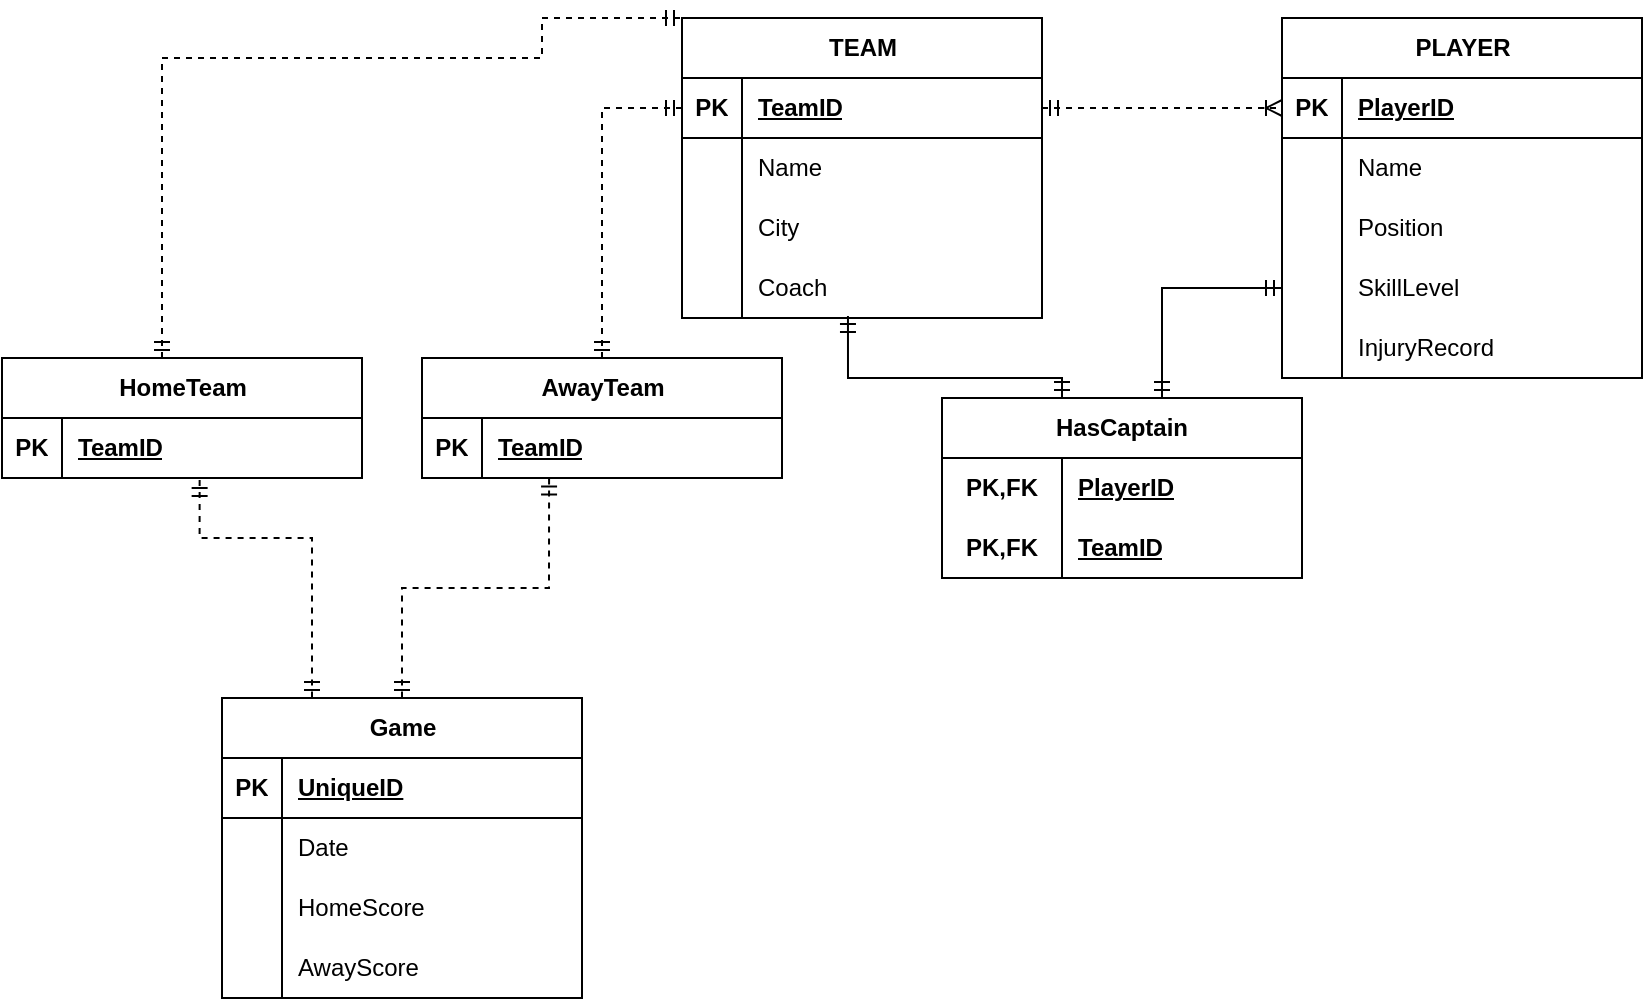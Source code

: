 <mxfile version="28.0.7">
  <diagram name="หน้า-1" id="QaNhqjBBSzH7rFz-uIki">
    <mxGraphModel dx="2332" dy="842" grid="1" gridSize="10" guides="1" tooltips="1" connect="1" arrows="1" fold="1" page="1" pageScale="1" pageWidth="827" pageHeight="1169" math="0" shadow="0">
      <root>
        <mxCell id="0" />
        <mxCell id="1" parent="0" />
        <mxCell id="Qo42JWIRuKm2jXdDyFNd-1" value="TEAM" style="shape=table;startSize=30;container=1;collapsible=1;childLayout=tableLayout;fixedRows=1;rowLines=0;fontStyle=1;align=center;resizeLast=1;html=1;" vertex="1" parent="1">
          <mxGeometry x="150" y="90" width="180" height="150" as="geometry" />
        </mxCell>
        <mxCell id="Qo42JWIRuKm2jXdDyFNd-2" value="" style="shape=tableRow;horizontal=0;startSize=0;swimlaneHead=0;swimlaneBody=0;fillColor=none;collapsible=0;dropTarget=0;points=[[0,0.5],[1,0.5]];portConstraint=eastwest;top=0;left=0;right=0;bottom=1;" vertex="1" parent="Qo42JWIRuKm2jXdDyFNd-1">
          <mxGeometry y="30" width="180" height="30" as="geometry" />
        </mxCell>
        <mxCell id="Qo42JWIRuKm2jXdDyFNd-3" value="PK" style="shape=partialRectangle;connectable=0;fillColor=none;top=0;left=0;bottom=0;right=0;fontStyle=1;overflow=hidden;whiteSpace=wrap;html=1;" vertex="1" parent="Qo42JWIRuKm2jXdDyFNd-2">
          <mxGeometry width="30" height="30" as="geometry">
            <mxRectangle width="30" height="30" as="alternateBounds" />
          </mxGeometry>
        </mxCell>
        <mxCell id="Qo42JWIRuKm2jXdDyFNd-4" value="TeamID" style="shape=partialRectangle;connectable=0;fillColor=none;top=0;left=0;bottom=0;right=0;align=left;spacingLeft=6;fontStyle=5;overflow=hidden;whiteSpace=wrap;html=1;" vertex="1" parent="Qo42JWIRuKm2jXdDyFNd-2">
          <mxGeometry x="30" width="150" height="30" as="geometry">
            <mxRectangle width="150" height="30" as="alternateBounds" />
          </mxGeometry>
        </mxCell>
        <mxCell id="Qo42JWIRuKm2jXdDyFNd-11" value="" style="shape=tableRow;horizontal=0;startSize=0;swimlaneHead=0;swimlaneBody=0;fillColor=none;collapsible=0;dropTarget=0;points=[[0,0.5],[1,0.5]];portConstraint=eastwest;top=0;left=0;right=0;bottom=0;" vertex="1" parent="Qo42JWIRuKm2jXdDyFNd-1">
          <mxGeometry y="60" width="180" height="30" as="geometry" />
        </mxCell>
        <mxCell id="Qo42JWIRuKm2jXdDyFNd-12" value="" style="shape=partialRectangle;connectable=0;fillColor=none;top=0;left=0;bottom=0;right=0;editable=1;overflow=hidden;whiteSpace=wrap;html=1;" vertex="1" parent="Qo42JWIRuKm2jXdDyFNd-11">
          <mxGeometry width="30" height="30" as="geometry">
            <mxRectangle width="30" height="30" as="alternateBounds" />
          </mxGeometry>
        </mxCell>
        <mxCell id="Qo42JWIRuKm2jXdDyFNd-13" value="Name&amp;nbsp;" style="shape=partialRectangle;connectable=0;fillColor=none;top=0;left=0;bottom=0;right=0;align=left;spacingLeft=6;overflow=hidden;whiteSpace=wrap;html=1;" vertex="1" parent="Qo42JWIRuKm2jXdDyFNd-11">
          <mxGeometry x="30" width="150" height="30" as="geometry">
            <mxRectangle width="150" height="30" as="alternateBounds" />
          </mxGeometry>
        </mxCell>
        <mxCell id="Qo42JWIRuKm2jXdDyFNd-57" value="" style="shape=tableRow;horizontal=0;startSize=0;swimlaneHead=0;swimlaneBody=0;fillColor=none;collapsible=0;dropTarget=0;points=[[0,0.5],[1,0.5]];portConstraint=eastwest;top=0;left=0;right=0;bottom=0;" vertex="1" parent="Qo42JWIRuKm2jXdDyFNd-1">
          <mxGeometry y="90" width="180" height="30" as="geometry" />
        </mxCell>
        <mxCell id="Qo42JWIRuKm2jXdDyFNd-58" value="" style="shape=partialRectangle;connectable=0;fillColor=none;top=0;left=0;bottom=0;right=0;editable=1;overflow=hidden;whiteSpace=wrap;html=1;" vertex="1" parent="Qo42JWIRuKm2jXdDyFNd-57">
          <mxGeometry width="30" height="30" as="geometry">
            <mxRectangle width="30" height="30" as="alternateBounds" />
          </mxGeometry>
        </mxCell>
        <mxCell id="Qo42JWIRuKm2jXdDyFNd-59" value="City&amp;nbsp;&amp;nbsp;" style="shape=partialRectangle;connectable=0;fillColor=none;top=0;left=0;bottom=0;right=0;align=left;spacingLeft=6;overflow=hidden;whiteSpace=wrap;html=1;" vertex="1" parent="Qo42JWIRuKm2jXdDyFNd-57">
          <mxGeometry x="30" width="150" height="30" as="geometry">
            <mxRectangle width="150" height="30" as="alternateBounds" />
          </mxGeometry>
        </mxCell>
        <mxCell id="Qo42JWIRuKm2jXdDyFNd-60" value="" style="shape=tableRow;horizontal=0;startSize=0;swimlaneHead=0;swimlaneBody=0;fillColor=none;collapsible=0;dropTarget=0;points=[[0,0.5],[1,0.5]];portConstraint=eastwest;top=0;left=0;right=0;bottom=0;" vertex="1" parent="Qo42JWIRuKm2jXdDyFNd-1">
          <mxGeometry y="120" width="180" height="30" as="geometry" />
        </mxCell>
        <mxCell id="Qo42JWIRuKm2jXdDyFNd-61" value="" style="shape=partialRectangle;connectable=0;fillColor=none;top=0;left=0;bottom=0;right=0;editable=1;overflow=hidden;whiteSpace=wrap;html=1;" vertex="1" parent="Qo42JWIRuKm2jXdDyFNd-60">
          <mxGeometry width="30" height="30" as="geometry">
            <mxRectangle width="30" height="30" as="alternateBounds" />
          </mxGeometry>
        </mxCell>
        <mxCell id="Qo42JWIRuKm2jXdDyFNd-62" value="Coach&amp;nbsp;" style="shape=partialRectangle;connectable=0;fillColor=none;top=0;left=0;bottom=0;right=0;align=left;spacingLeft=6;overflow=hidden;whiteSpace=wrap;html=1;" vertex="1" parent="Qo42JWIRuKm2jXdDyFNd-60">
          <mxGeometry x="30" width="150" height="30" as="geometry">
            <mxRectangle width="150" height="30" as="alternateBounds" />
          </mxGeometry>
        </mxCell>
        <mxCell id="Qo42JWIRuKm2jXdDyFNd-14" value="PLAYER" style="shape=table;startSize=30;container=1;collapsible=1;childLayout=tableLayout;fixedRows=1;rowLines=0;fontStyle=1;align=center;resizeLast=1;html=1;" vertex="1" parent="1">
          <mxGeometry x="450" y="90" width="180" height="180" as="geometry" />
        </mxCell>
        <mxCell id="Qo42JWIRuKm2jXdDyFNd-15" value="" style="shape=tableRow;horizontal=0;startSize=0;swimlaneHead=0;swimlaneBody=0;fillColor=none;collapsible=0;dropTarget=0;points=[[0,0.5],[1,0.5]];portConstraint=eastwest;top=0;left=0;right=0;bottom=1;" vertex="1" parent="Qo42JWIRuKm2jXdDyFNd-14">
          <mxGeometry y="30" width="180" height="30" as="geometry" />
        </mxCell>
        <mxCell id="Qo42JWIRuKm2jXdDyFNd-16" value="PK" style="shape=partialRectangle;connectable=0;fillColor=none;top=0;left=0;bottom=0;right=0;fontStyle=1;overflow=hidden;whiteSpace=wrap;html=1;" vertex="1" parent="Qo42JWIRuKm2jXdDyFNd-15">
          <mxGeometry width="30" height="30" as="geometry">
            <mxRectangle width="30" height="30" as="alternateBounds" />
          </mxGeometry>
        </mxCell>
        <mxCell id="Qo42JWIRuKm2jXdDyFNd-17" value="PlayerID" style="shape=partialRectangle;connectable=0;fillColor=none;top=0;left=0;bottom=0;right=0;align=left;spacingLeft=6;fontStyle=5;overflow=hidden;whiteSpace=wrap;html=1;" vertex="1" parent="Qo42JWIRuKm2jXdDyFNd-15">
          <mxGeometry x="30" width="150" height="30" as="geometry">
            <mxRectangle width="150" height="30" as="alternateBounds" />
          </mxGeometry>
        </mxCell>
        <mxCell id="Qo42JWIRuKm2jXdDyFNd-18" value="" style="shape=tableRow;horizontal=0;startSize=0;swimlaneHead=0;swimlaneBody=0;fillColor=none;collapsible=0;dropTarget=0;points=[[0,0.5],[1,0.5]];portConstraint=eastwest;top=0;left=0;right=0;bottom=0;" vertex="1" parent="Qo42JWIRuKm2jXdDyFNd-14">
          <mxGeometry y="60" width="180" height="30" as="geometry" />
        </mxCell>
        <mxCell id="Qo42JWIRuKm2jXdDyFNd-19" value="" style="shape=partialRectangle;connectable=0;fillColor=none;top=0;left=0;bottom=0;right=0;editable=1;overflow=hidden;whiteSpace=wrap;html=1;" vertex="1" parent="Qo42JWIRuKm2jXdDyFNd-18">
          <mxGeometry width="30" height="30" as="geometry">
            <mxRectangle width="30" height="30" as="alternateBounds" />
          </mxGeometry>
        </mxCell>
        <mxCell id="Qo42JWIRuKm2jXdDyFNd-20" value="Name" style="shape=partialRectangle;connectable=0;fillColor=none;top=0;left=0;bottom=0;right=0;align=left;spacingLeft=6;overflow=hidden;whiteSpace=wrap;html=1;" vertex="1" parent="Qo42JWIRuKm2jXdDyFNd-18">
          <mxGeometry x="30" width="150" height="30" as="geometry">
            <mxRectangle width="150" height="30" as="alternateBounds" />
          </mxGeometry>
        </mxCell>
        <mxCell id="Qo42JWIRuKm2jXdDyFNd-63" value="" style="shape=tableRow;horizontal=0;startSize=0;swimlaneHead=0;swimlaneBody=0;fillColor=none;collapsible=0;dropTarget=0;points=[[0,0.5],[1,0.5]];portConstraint=eastwest;top=0;left=0;right=0;bottom=0;" vertex="1" parent="Qo42JWIRuKm2jXdDyFNd-14">
          <mxGeometry y="90" width="180" height="30" as="geometry" />
        </mxCell>
        <mxCell id="Qo42JWIRuKm2jXdDyFNd-64" value="" style="shape=partialRectangle;connectable=0;fillColor=none;top=0;left=0;bottom=0;right=0;editable=1;overflow=hidden;whiteSpace=wrap;html=1;" vertex="1" parent="Qo42JWIRuKm2jXdDyFNd-63">
          <mxGeometry width="30" height="30" as="geometry">
            <mxRectangle width="30" height="30" as="alternateBounds" />
          </mxGeometry>
        </mxCell>
        <mxCell id="Qo42JWIRuKm2jXdDyFNd-65" value="Position&amp;nbsp;&amp;nbsp;" style="shape=partialRectangle;connectable=0;fillColor=none;top=0;left=0;bottom=0;right=0;align=left;spacingLeft=6;overflow=hidden;whiteSpace=wrap;html=1;" vertex="1" parent="Qo42JWIRuKm2jXdDyFNd-63">
          <mxGeometry x="30" width="150" height="30" as="geometry">
            <mxRectangle width="150" height="30" as="alternateBounds" />
          </mxGeometry>
        </mxCell>
        <mxCell id="Qo42JWIRuKm2jXdDyFNd-66" value="" style="shape=tableRow;horizontal=0;startSize=0;swimlaneHead=0;swimlaneBody=0;fillColor=none;collapsible=0;dropTarget=0;points=[[0,0.5],[1,0.5]];portConstraint=eastwest;top=0;left=0;right=0;bottom=0;" vertex="1" parent="Qo42JWIRuKm2jXdDyFNd-14">
          <mxGeometry y="120" width="180" height="30" as="geometry" />
        </mxCell>
        <mxCell id="Qo42JWIRuKm2jXdDyFNd-67" value="" style="shape=partialRectangle;connectable=0;fillColor=none;top=0;left=0;bottom=0;right=0;editable=1;overflow=hidden;whiteSpace=wrap;html=1;" vertex="1" parent="Qo42JWIRuKm2jXdDyFNd-66">
          <mxGeometry width="30" height="30" as="geometry">
            <mxRectangle width="30" height="30" as="alternateBounds" />
          </mxGeometry>
        </mxCell>
        <mxCell id="Qo42JWIRuKm2jXdDyFNd-68" value="SkillLevel" style="shape=partialRectangle;connectable=0;fillColor=none;top=0;left=0;bottom=0;right=0;align=left;spacingLeft=6;overflow=hidden;whiteSpace=wrap;html=1;" vertex="1" parent="Qo42JWIRuKm2jXdDyFNd-66">
          <mxGeometry x="30" width="150" height="30" as="geometry">
            <mxRectangle width="150" height="30" as="alternateBounds" />
          </mxGeometry>
        </mxCell>
        <mxCell id="Qo42JWIRuKm2jXdDyFNd-72" value="" style="shape=tableRow;horizontal=0;startSize=0;swimlaneHead=0;swimlaneBody=0;fillColor=none;collapsible=0;dropTarget=0;points=[[0,0.5],[1,0.5]];portConstraint=eastwest;top=0;left=0;right=0;bottom=0;" vertex="1" parent="Qo42JWIRuKm2jXdDyFNd-14">
          <mxGeometry y="150" width="180" height="30" as="geometry" />
        </mxCell>
        <mxCell id="Qo42JWIRuKm2jXdDyFNd-73" value="" style="shape=partialRectangle;connectable=0;fillColor=none;top=0;left=0;bottom=0;right=0;editable=1;overflow=hidden;whiteSpace=wrap;html=1;" vertex="1" parent="Qo42JWIRuKm2jXdDyFNd-72">
          <mxGeometry width="30" height="30" as="geometry">
            <mxRectangle width="30" height="30" as="alternateBounds" />
          </mxGeometry>
        </mxCell>
        <mxCell id="Qo42JWIRuKm2jXdDyFNd-74" value="InjuryRecord&amp;nbsp; &amp;nbsp;" style="shape=partialRectangle;connectable=0;fillColor=none;top=0;left=0;bottom=0;right=0;align=left;spacingLeft=6;overflow=hidden;whiteSpace=wrap;html=1;" vertex="1" parent="Qo42JWIRuKm2jXdDyFNd-72">
          <mxGeometry x="30" width="150" height="30" as="geometry">
            <mxRectangle width="150" height="30" as="alternateBounds" />
          </mxGeometry>
        </mxCell>
        <mxCell id="Qo42JWIRuKm2jXdDyFNd-21" value="" style="edgeStyle=entityRelationEdgeStyle;fontSize=12;html=1;endArrow=ERoneToMany;startArrow=ERmandOne;rounded=0;exitX=1;exitY=0.5;exitDx=0;exitDy=0;entryX=0;entryY=0.5;entryDx=0;entryDy=0;dashed=1;" edge="1" parent="1" source="Qo42JWIRuKm2jXdDyFNd-2" target="Qo42JWIRuKm2jXdDyFNd-15">
          <mxGeometry width="100" height="100" relative="1" as="geometry">
            <mxPoint x="360" y="290" as="sourcePoint" />
            <mxPoint x="460" y="190" as="targetPoint" />
          </mxGeometry>
        </mxCell>
        <mxCell id="Qo42JWIRuKm2jXdDyFNd-30" value="" style="edgeStyle=orthogonalEdgeStyle;fontSize=12;html=1;endArrow=ERmandOne;startArrow=ERmandOne;rounded=0;entryX=0.461;entryY=0.967;entryDx=0;entryDy=0;entryPerimeter=0;" edge="1" parent="1" target="Qo42JWIRuKm2jXdDyFNd-60">
          <mxGeometry width="100" height="100" relative="1" as="geometry">
            <mxPoint x="340" y="280" as="sourcePoint" />
            <mxPoint x="460" y="190" as="targetPoint" />
            <Array as="points">
              <mxPoint x="340" y="270" />
              <mxPoint x="233" y="270" />
            </Array>
          </mxGeometry>
        </mxCell>
        <mxCell id="Qo42JWIRuKm2jXdDyFNd-31" value="" style="edgeStyle=orthogonalEdgeStyle;fontSize=12;html=1;endArrow=ERmandOne;startArrow=ERmandOne;rounded=0;entryX=0;entryY=0.5;entryDx=0;entryDy=0;exitX=0.5;exitY=0;exitDx=0;exitDy=0;" edge="1" parent="1" target="Qo42JWIRuKm2jXdDyFNd-66">
          <mxGeometry width="100" height="100" relative="1" as="geometry">
            <mxPoint x="390.0" y="280" as="sourcePoint" />
            <mxPoint x="420" y="200" as="targetPoint" />
            <Array as="points">
              <mxPoint x="390" y="225" />
            </Array>
          </mxGeometry>
        </mxCell>
        <mxCell id="Qo42JWIRuKm2jXdDyFNd-32" value="Game" style="shape=table;startSize=30;container=1;collapsible=1;childLayout=tableLayout;fixedRows=1;rowLines=0;fontStyle=1;align=center;resizeLast=1;html=1;" vertex="1" parent="1">
          <mxGeometry x="-80" y="430" width="180" height="150" as="geometry" />
        </mxCell>
        <mxCell id="Qo42JWIRuKm2jXdDyFNd-33" value="" style="shape=tableRow;horizontal=0;startSize=0;swimlaneHead=0;swimlaneBody=0;fillColor=none;collapsible=0;dropTarget=0;points=[[0,0.5],[1,0.5]];portConstraint=eastwest;top=0;left=0;right=0;bottom=1;" vertex="1" parent="Qo42JWIRuKm2jXdDyFNd-32">
          <mxGeometry y="30" width="180" height="30" as="geometry" />
        </mxCell>
        <mxCell id="Qo42JWIRuKm2jXdDyFNd-34" value="PK" style="shape=partialRectangle;connectable=0;fillColor=none;top=0;left=0;bottom=0;right=0;fontStyle=1;overflow=hidden;whiteSpace=wrap;html=1;" vertex="1" parent="Qo42JWIRuKm2jXdDyFNd-33">
          <mxGeometry width="30" height="30" as="geometry">
            <mxRectangle width="30" height="30" as="alternateBounds" />
          </mxGeometry>
        </mxCell>
        <mxCell id="Qo42JWIRuKm2jXdDyFNd-35" value="UniqueID" style="shape=partialRectangle;connectable=0;fillColor=none;top=0;left=0;bottom=0;right=0;align=left;spacingLeft=6;fontStyle=5;overflow=hidden;whiteSpace=wrap;html=1;" vertex="1" parent="Qo42JWIRuKm2jXdDyFNd-33">
          <mxGeometry x="30" width="150" height="30" as="geometry">
            <mxRectangle width="150" height="30" as="alternateBounds" />
          </mxGeometry>
        </mxCell>
        <mxCell id="Qo42JWIRuKm2jXdDyFNd-36" value="" style="shape=tableRow;horizontal=0;startSize=0;swimlaneHead=0;swimlaneBody=0;fillColor=none;collapsible=0;dropTarget=0;points=[[0,0.5],[1,0.5]];portConstraint=eastwest;top=0;left=0;right=0;bottom=0;" vertex="1" parent="Qo42JWIRuKm2jXdDyFNd-32">
          <mxGeometry y="60" width="180" height="30" as="geometry" />
        </mxCell>
        <mxCell id="Qo42JWIRuKm2jXdDyFNd-37" value="" style="shape=partialRectangle;connectable=0;fillColor=none;top=0;left=0;bottom=0;right=0;editable=1;overflow=hidden;whiteSpace=wrap;html=1;" vertex="1" parent="Qo42JWIRuKm2jXdDyFNd-36">
          <mxGeometry width="30" height="30" as="geometry">
            <mxRectangle width="30" height="30" as="alternateBounds" />
          </mxGeometry>
        </mxCell>
        <mxCell id="Qo42JWIRuKm2jXdDyFNd-38" value="Date" style="shape=partialRectangle;connectable=0;fillColor=none;top=0;left=0;bottom=0;right=0;align=left;spacingLeft=6;overflow=hidden;whiteSpace=wrap;html=1;" vertex="1" parent="Qo42JWIRuKm2jXdDyFNd-36">
          <mxGeometry x="30" width="150" height="30" as="geometry">
            <mxRectangle width="150" height="30" as="alternateBounds" />
          </mxGeometry>
        </mxCell>
        <mxCell id="Qo42JWIRuKm2jXdDyFNd-108" value="" style="shape=tableRow;horizontal=0;startSize=0;swimlaneHead=0;swimlaneBody=0;fillColor=none;collapsible=0;dropTarget=0;points=[[0,0.5],[1,0.5]];portConstraint=eastwest;top=0;left=0;right=0;bottom=0;" vertex="1" parent="Qo42JWIRuKm2jXdDyFNd-32">
          <mxGeometry y="90" width="180" height="30" as="geometry" />
        </mxCell>
        <mxCell id="Qo42JWIRuKm2jXdDyFNd-109" value="" style="shape=partialRectangle;connectable=0;fillColor=none;top=0;left=0;bottom=0;right=0;editable=1;overflow=hidden;whiteSpace=wrap;html=1;" vertex="1" parent="Qo42JWIRuKm2jXdDyFNd-108">
          <mxGeometry width="30" height="30" as="geometry">
            <mxRectangle width="30" height="30" as="alternateBounds" />
          </mxGeometry>
        </mxCell>
        <mxCell id="Qo42JWIRuKm2jXdDyFNd-110" value="HomeScore" style="shape=partialRectangle;connectable=0;fillColor=none;top=0;left=0;bottom=0;right=0;align=left;spacingLeft=6;overflow=hidden;whiteSpace=wrap;html=1;" vertex="1" parent="Qo42JWIRuKm2jXdDyFNd-108">
          <mxGeometry x="30" width="150" height="30" as="geometry">
            <mxRectangle width="150" height="30" as="alternateBounds" />
          </mxGeometry>
        </mxCell>
        <mxCell id="Qo42JWIRuKm2jXdDyFNd-111" value="" style="shape=tableRow;horizontal=0;startSize=0;swimlaneHead=0;swimlaneBody=0;fillColor=none;collapsible=0;dropTarget=0;points=[[0,0.5],[1,0.5]];portConstraint=eastwest;top=0;left=0;right=0;bottom=0;" vertex="1" parent="Qo42JWIRuKm2jXdDyFNd-32">
          <mxGeometry y="120" width="180" height="30" as="geometry" />
        </mxCell>
        <mxCell id="Qo42JWIRuKm2jXdDyFNd-112" value="" style="shape=partialRectangle;connectable=0;fillColor=none;top=0;left=0;bottom=0;right=0;editable=1;overflow=hidden;whiteSpace=wrap;html=1;" vertex="1" parent="Qo42JWIRuKm2jXdDyFNd-111">
          <mxGeometry width="30" height="30" as="geometry">
            <mxRectangle width="30" height="30" as="alternateBounds" />
          </mxGeometry>
        </mxCell>
        <mxCell id="Qo42JWIRuKm2jXdDyFNd-113" value="AwayScore&amp;nbsp;" style="shape=partialRectangle;connectable=0;fillColor=none;top=0;left=0;bottom=0;right=0;align=left;spacingLeft=6;overflow=hidden;whiteSpace=wrap;html=1;" vertex="1" parent="Qo42JWIRuKm2jXdDyFNd-111">
          <mxGeometry x="30" width="150" height="30" as="geometry">
            <mxRectangle width="150" height="30" as="alternateBounds" />
          </mxGeometry>
        </mxCell>
        <mxCell id="Qo42JWIRuKm2jXdDyFNd-39" value="HomeTeam" style="shape=table;startSize=30;container=1;collapsible=1;childLayout=tableLayout;fixedRows=1;rowLines=0;fontStyle=1;align=center;resizeLast=1;html=1;" vertex="1" parent="1">
          <mxGeometry x="-190" y="260" width="180" height="60" as="geometry" />
        </mxCell>
        <mxCell id="Qo42JWIRuKm2jXdDyFNd-40" value="" style="shape=tableRow;horizontal=0;startSize=0;swimlaneHead=0;swimlaneBody=0;fillColor=none;collapsible=0;dropTarget=0;points=[[0,0.5],[1,0.5]];portConstraint=eastwest;top=0;left=0;right=0;bottom=1;" vertex="1" parent="Qo42JWIRuKm2jXdDyFNd-39">
          <mxGeometry y="30" width="180" height="30" as="geometry" />
        </mxCell>
        <mxCell id="Qo42JWIRuKm2jXdDyFNd-41" value="PK" style="shape=partialRectangle;connectable=0;fillColor=none;top=0;left=0;bottom=0;right=0;fontStyle=1;overflow=hidden;whiteSpace=wrap;html=1;" vertex="1" parent="Qo42JWIRuKm2jXdDyFNd-40">
          <mxGeometry width="30" height="30" as="geometry">
            <mxRectangle width="30" height="30" as="alternateBounds" />
          </mxGeometry>
        </mxCell>
        <mxCell id="Qo42JWIRuKm2jXdDyFNd-42" value="TeamID" style="shape=partialRectangle;connectable=0;fillColor=none;top=0;left=0;bottom=0;right=0;align=left;spacingLeft=6;fontStyle=5;overflow=hidden;whiteSpace=wrap;html=1;" vertex="1" parent="Qo42JWIRuKm2jXdDyFNd-40">
          <mxGeometry x="30" width="150" height="30" as="geometry">
            <mxRectangle width="150" height="30" as="alternateBounds" />
          </mxGeometry>
        </mxCell>
        <mxCell id="Qo42JWIRuKm2jXdDyFNd-46" value="AwayTeam" style="shape=table;startSize=30;container=1;collapsible=1;childLayout=tableLayout;fixedRows=1;rowLines=0;fontStyle=1;align=center;resizeLast=1;html=1;" vertex="1" parent="1">
          <mxGeometry x="20" y="260" width="180" height="60" as="geometry" />
        </mxCell>
        <mxCell id="Qo42JWIRuKm2jXdDyFNd-47" value="" style="shape=tableRow;horizontal=0;startSize=0;swimlaneHead=0;swimlaneBody=0;fillColor=none;collapsible=0;dropTarget=0;points=[[0,0.5],[1,0.5]];portConstraint=eastwest;top=0;left=0;right=0;bottom=1;" vertex="1" parent="Qo42JWIRuKm2jXdDyFNd-46">
          <mxGeometry y="30" width="180" height="30" as="geometry" />
        </mxCell>
        <mxCell id="Qo42JWIRuKm2jXdDyFNd-48" value="PK" style="shape=partialRectangle;connectable=0;fillColor=none;top=0;left=0;bottom=0;right=0;fontStyle=1;overflow=hidden;whiteSpace=wrap;html=1;" vertex="1" parent="Qo42JWIRuKm2jXdDyFNd-47">
          <mxGeometry width="30" height="30" as="geometry">
            <mxRectangle width="30" height="30" as="alternateBounds" />
          </mxGeometry>
        </mxCell>
        <mxCell id="Qo42JWIRuKm2jXdDyFNd-49" value="TeamID" style="shape=partialRectangle;connectable=0;fillColor=none;top=0;left=0;bottom=0;right=0;align=left;spacingLeft=6;fontStyle=5;overflow=hidden;whiteSpace=wrap;html=1;" vertex="1" parent="Qo42JWIRuKm2jXdDyFNd-47">
          <mxGeometry x="30" width="150" height="30" as="geometry">
            <mxRectangle width="150" height="30" as="alternateBounds" />
          </mxGeometry>
        </mxCell>
        <mxCell id="Qo42JWIRuKm2jXdDyFNd-53" value="" style="edgeStyle=orthogonalEdgeStyle;fontSize=12;html=1;endArrow=ERmandOne;startArrow=ERmandOne;rounded=0;entryX=0;entryY=0.5;entryDx=0;entryDy=0;exitX=0.5;exitY=0;exitDx=0;exitDy=0;dashed=1;" edge="1" parent="1" source="Qo42JWIRuKm2jXdDyFNd-46" target="Qo42JWIRuKm2jXdDyFNd-2">
          <mxGeometry width="100" height="100" relative="1" as="geometry">
            <mxPoint x="350" y="290" as="sourcePoint" />
            <mxPoint x="245" y="190" as="targetPoint" />
          </mxGeometry>
        </mxCell>
        <mxCell id="Qo42JWIRuKm2jXdDyFNd-54" value="" style="edgeStyle=orthogonalEdgeStyle;fontSize=12;html=1;endArrow=ERmandOne;startArrow=ERmandOne;rounded=0;exitX=0.5;exitY=0;exitDx=0;exitDy=0;entryX=0;entryY=0;entryDx=0;entryDy=0;dashed=1;" edge="1" parent="1" target="Qo42JWIRuKm2jXdDyFNd-1">
          <mxGeometry width="100" height="100" relative="1" as="geometry">
            <mxPoint x="-110" y="260" as="sourcePoint" />
            <mxPoint x="50" y="140" as="targetPoint" />
            <Array as="points">
              <mxPoint x="-110" y="110" />
              <mxPoint x="80" y="110" />
              <mxPoint x="80" y="90" />
            </Array>
          </mxGeometry>
        </mxCell>
        <mxCell id="Qo42JWIRuKm2jXdDyFNd-55" value="" style="edgeStyle=orthogonalEdgeStyle;fontSize=12;html=1;endArrow=ERmandOne;startArrow=ERmandOne;rounded=0;entryX=0.25;entryY=0;entryDx=0;entryDy=0;exitX=0.549;exitY=1.033;exitDx=0;exitDy=0;exitPerimeter=0;dashed=1;" edge="1" parent="1" source="Qo42JWIRuKm2jXdDyFNd-40" target="Qo42JWIRuKm2jXdDyFNd-32">
          <mxGeometry width="100" height="100" relative="1" as="geometry">
            <mxPoint x="-104.5" y="349.01" as="sourcePoint" />
            <mxPoint x="160" y="122" as="targetPoint" />
            <Array as="points">
              <mxPoint x="-91" y="350" />
              <mxPoint x="-35" y="350" />
            </Array>
          </mxGeometry>
        </mxCell>
        <mxCell id="Qo42JWIRuKm2jXdDyFNd-56" value="" style="edgeStyle=orthogonalEdgeStyle;fontSize=12;html=1;endArrow=ERmandOne;startArrow=ERmandOne;rounded=0;entryX=0.5;entryY=0;entryDx=0;entryDy=0;exitX=0.353;exitY=1.007;exitDx=0;exitDy=0;exitPerimeter=0;dashed=1;" edge="1" parent="1" source="Qo42JWIRuKm2jXdDyFNd-47" target="Qo42JWIRuKm2jXdDyFNd-32">
          <mxGeometry width="100" height="100" relative="1" as="geometry">
            <mxPoint x="81.38" y="349.01" as="sourcePoint" />
            <mxPoint x="44.75" y="440" as="targetPoint" />
          </mxGeometry>
        </mxCell>
        <mxCell id="Qo42JWIRuKm2jXdDyFNd-88" value="HasCaptain" style="shape=table;startSize=30;container=1;collapsible=1;childLayout=tableLayout;fixedRows=1;rowLines=0;fontStyle=1;align=center;resizeLast=1;html=1;whiteSpace=wrap;" vertex="1" parent="1">
          <mxGeometry x="280" y="280" width="180" height="90" as="geometry" />
        </mxCell>
        <mxCell id="Qo42JWIRuKm2jXdDyFNd-89" value="" style="shape=tableRow;horizontal=0;startSize=0;swimlaneHead=0;swimlaneBody=0;fillColor=none;collapsible=0;dropTarget=0;points=[[0,0.5],[1,0.5]];portConstraint=eastwest;top=0;left=0;right=0;bottom=0;html=1;" vertex="1" parent="Qo42JWIRuKm2jXdDyFNd-88">
          <mxGeometry y="30" width="180" height="30" as="geometry" />
        </mxCell>
        <mxCell id="Qo42JWIRuKm2jXdDyFNd-90" value="PK,FK" style="shape=partialRectangle;connectable=0;fillColor=none;top=0;left=0;bottom=0;right=0;fontStyle=1;overflow=hidden;html=1;whiteSpace=wrap;" vertex="1" parent="Qo42JWIRuKm2jXdDyFNd-89">
          <mxGeometry width="60" height="30" as="geometry">
            <mxRectangle width="60" height="30" as="alternateBounds" />
          </mxGeometry>
        </mxCell>
        <mxCell id="Qo42JWIRuKm2jXdDyFNd-91" value="PlayerID" style="shape=partialRectangle;connectable=0;fillColor=none;top=0;left=0;bottom=0;right=0;align=left;spacingLeft=6;fontStyle=5;overflow=hidden;html=1;whiteSpace=wrap;" vertex="1" parent="Qo42JWIRuKm2jXdDyFNd-89">
          <mxGeometry x="60" width="120" height="30" as="geometry">
            <mxRectangle width="120" height="30" as="alternateBounds" />
          </mxGeometry>
        </mxCell>
        <mxCell id="Qo42JWIRuKm2jXdDyFNd-92" value="" style="shape=tableRow;horizontal=0;startSize=0;swimlaneHead=0;swimlaneBody=0;fillColor=none;collapsible=0;dropTarget=0;points=[[0,0.5],[1,0.5]];portConstraint=eastwest;top=0;left=0;right=0;bottom=1;html=1;" vertex="1" parent="Qo42JWIRuKm2jXdDyFNd-88">
          <mxGeometry y="60" width="180" height="30" as="geometry" />
        </mxCell>
        <mxCell id="Qo42JWIRuKm2jXdDyFNd-93" value="PK,FK" style="shape=partialRectangle;connectable=0;fillColor=none;top=0;left=0;bottom=0;right=0;fontStyle=1;overflow=hidden;html=1;whiteSpace=wrap;" vertex="1" parent="Qo42JWIRuKm2jXdDyFNd-92">
          <mxGeometry width="60" height="30" as="geometry">
            <mxRectangle width="60" height="30" as="alternateBounds" />
          </mxGeometry>
        </mxCell>
        <mxCell id="Qo42JWIRuKm2jXdDyFNd-94" value="TeamID" style="shape=partialRectangle;connectable=0;fillColor=none;top=0;left=0;bottom=0;right=0;align=left;spacingLeft=6;fontStyle=5;overflow=hidden;html=1;whiteSpace=wrap;" vertex="1" parent="Qo42JWIRuKm2jXdDyFNd-92">
          <mxGeometry x="60" width="120" height="30" as="geometry">
            <mxRectangle width="120" height="30" as="alternateBounds" />
          </mxGeometry>
        </mxCell>
      </root>
    </mxGraphModel>
  </diagram>
</mxfile>
